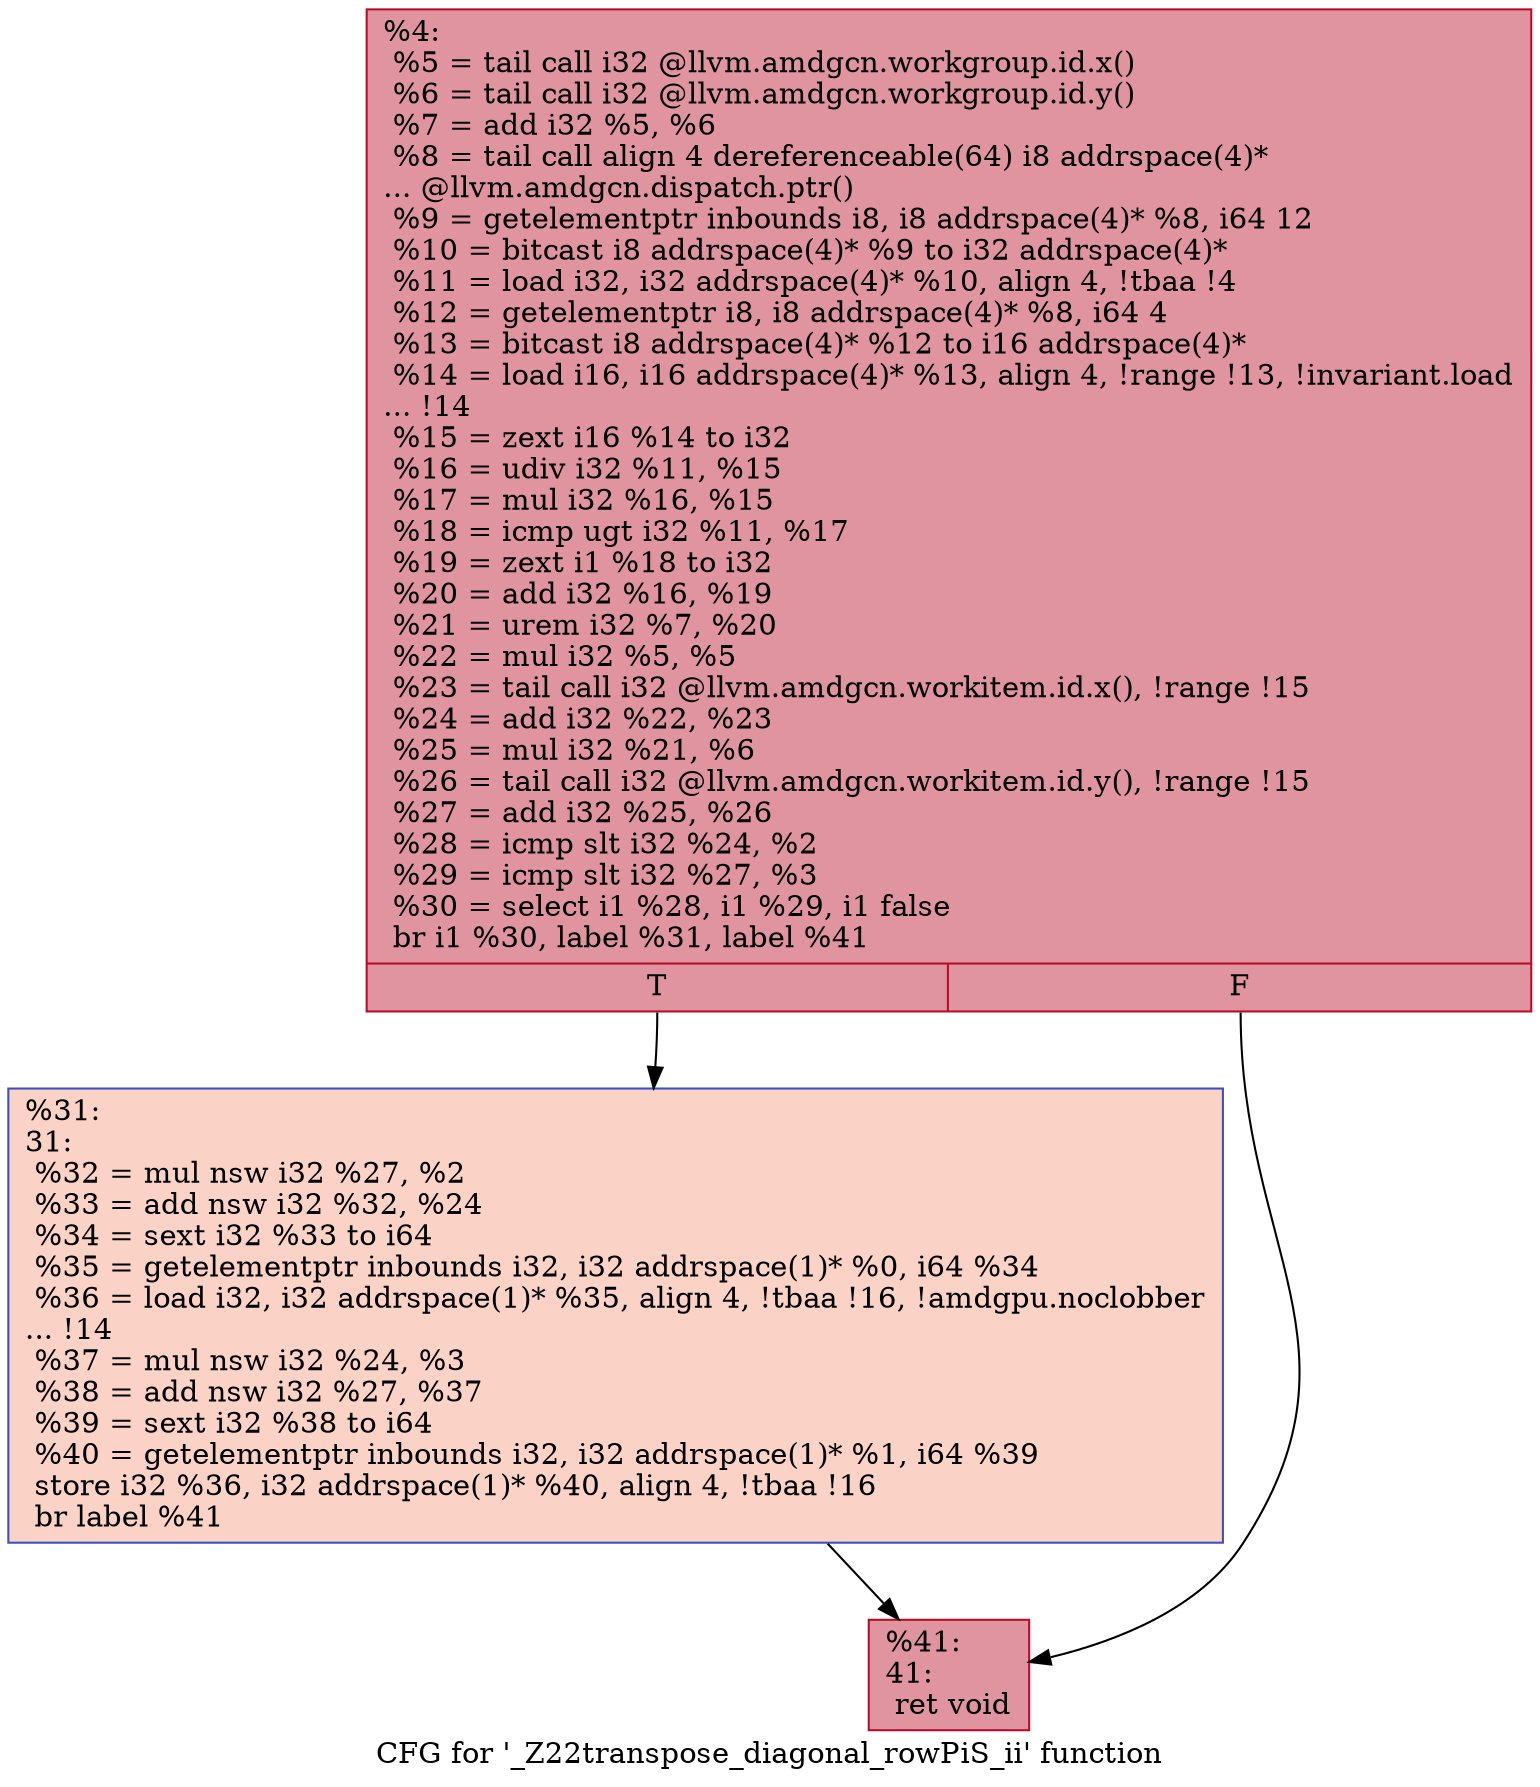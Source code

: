 digraph "CFG for '_Z22transpose_diagonal_rowPiS_ii' function" {
	label="CFG for '_Z22transpose_diagonal_rowPiS_ii' function";

	Node0x61055b0 [shape=record,color="#b70d28ff", style=filled, fillcolor="#b70d2870",label="{%4:\l  %5 = tail call i32 @llvm.amdgcn.workgroup.id.x()\l  %6 = tail call i32 @llvm.amdgcn.workgroup.id.y()\l  %7 = add i32 %5, %6\l  %8 = tail call align 4 dereferenceable(64) i8 addrspace(4)*\l... @llvm.amdgcn.dispatch.ptr()\l  %9 = getelementptr inbounds i8, i8 addrspace(4)* %8, i64 12\l  %10 = bitcast i8 addrspace(4)* %9 to i32 addrspace(4)*\l  %11 = load i32, i32 addrspace(4)* %10, align 4, !tbaa !4\l  %12 = getelementptr i8, i8 addrspace(4)* %8, i64 4\l  %13 = bitcast i8 addrspace(4)* %12 to i16 addrspace(4)*\l  %14 = load i16, i16 addrspace(4)* %13, align 4, !range !13, !invariant.load\l... !14\l  %15 = zext i16 %14 to i32\l  %16 = udiv i32 %11, %15\l  %17 = mul i32 %16, %15\l  %18 = icmp ugt i32 %11, %17\l  %19 = zext i1 %18 to i32\l  %20 = add i32 %16, %19\l  %21 = urem i32 %7, %20\l  %22 = mul i32 %5, %5\l  %23 = tail call i32 @llvm.amdgcn.workitem.id.x(), !range !15\l  %24 = add i32 %22, %23\l  %25 = mul i32 %21, %6\l  %26 = tail call i32 @llvm.amdgcn.workitem.id.y(), !range !15\l  %27 = add i32 %25, %26\l  %28 = icmp slt i32 %24, %2\l  %29 = icmp slt i32 %27, %3\l  %30 = select i1 %28, i1 %29, i1 false\l  br i1 %30, label %31, label %41\l|{<s0>T|<s1>F}}"];
	Node0x61055b0:s0 -> Node0x61088f0;
	Node0x61055b0:s1 -> Node0x6108980;
	Node0x61088f0 [shape=record,color="#3d50c3ff", style=filled, fillcolor="#f59c7d70",label="{%31:\l31:                                               \l  %32 = mul nsw i32 %27, %2\l  %33 = add nsw i32 %32, %24\l  %34 = sext i32 %33 to i64\l  %35 = getelementptr inbounds i32, i32 addrspace(1)* %0, i64 %34\l  %36 = load i32, i32 addrspace(1)* %35, align 4, !tbaa !16, !amdgpu.noclobber\l... !14\l  %37 = mul nsw i32 %24, %3\l  %38 = add nsw i32 %27, %37\l  %39 = sext i32 %38 to i64\l  %40 = getelementptr inbounds i32, i32 addrspace(1)* %1, i64 %39\l  store i32 %36, i32 addrspace(1)* %40, align 4, !tbaa !16\l  br label %41\l}"];
	Node0x61088f0 -> Node0x6108980;
	Node0x6108980 [shape=record,color="#b70d28ff", style=filled, fillcolor="#b70d2870",label="{%41:\l41:                                               \l  ret void\l}"];
}
